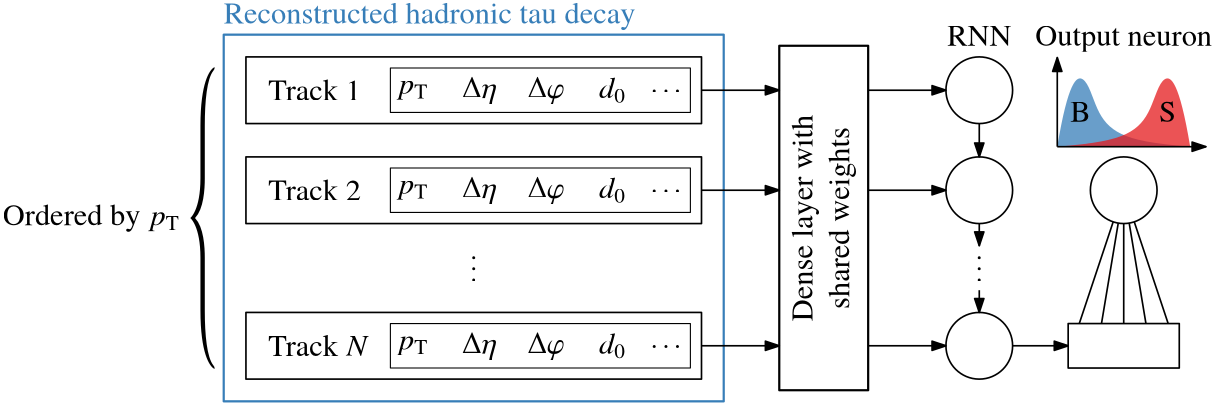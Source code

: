 <?xml version="1.0"?>
<!DOCTYPE ipe SYSTEM "ipe.dtd">
<ipe version="70107" creator="Ipe 7.1.10">
<info created="D:20170718220959" modified="D:20170718232648"/>
<preamble>\usepackage{amsmath}
\usepackage{txfonts}</preamble>
<ipestyle name="basic">
<symbol name="arrow/arc(spx)">
<path stroke="sym-stroke" fill="sym-stroke" pen="sym-pen">
0 0 m
-1 0.333 l
-1 -0.333 l
h
</path>
</symbol>
<symbol name="arrow/farc(spx)">
<path stroke="sym-stroke" fill="white" pen="sym-pen">
0 0 m
-1 0.333 l
-1 -0.333 l
h
</path>
</symbol>
<symbol name="arrow/ptarc(spx)">
<path stroke="sym-stroke" fill="sym-stroke" pen="sym-pen">
0 0 m
-1 0.333 l
-0.8 0 l
-1 -0.333 l
h
</path>
</symbol>
<symbol name="arrow/fptarc(spx)">
<path stroke="sym-stroke" fill="white" pen="sym-pen">
0 0 m
-1 0.333 l
-0.8 0 l
-1 -0.333 l
h
</path>
</symbol>
<symbol name="mark/circle(sx)" transformations="translations">
<path fill="sym-stroke">
0.6 0 0 0.6 0 0 e
0.4 0 0 0.4 0 0 e
</path>
</symbol>
<symbol name="mark/disk(sx)" transformations="translations">
<path fill="sym-stroke">
0.6 0 0 0.6 0 0 e
</path>
</symbol>
<symbol name="mark/fdisk(sfx)" transformations="translations">
<group>
<path fill="sym-fill">
0.5 0 0 0.5 0 0 e
</path>
<path fill="sym-stroke" fillrule="eofill">
0.6 0 0 0.6 0 0 e
0.4 0 0 0.4 0 0 e
</path>
</group>
</symbol>
<symbol name="mark/box(sx)" transformations="translations">
<path fill="sym-stroke" fillrule="eofill">
-0.6 -0.6 m
0.6 -0.6 l
0.6 0.6 l
-0.6 0.6 l
h
-0.4 -0.4 m
0.4 -0.4 l
0.4 0.4 l
-0.4 0.4 l
h
</path>
</symbol>
<symbol name="mark/square(sx)" transformations="translations">
<path fill="sym-stroke">
-0.6 -0.6 m
0.6 -0.6 l
0.6 0.6 l
-0.6 0.6 l
h
</path>
</symbol>
<symbol name="mark/fsquare(sfx)" transformations="translations">
<group>
<path fill="sym-fill">
-0.5 -0.5 m
0.5 -0.5 l
0.5 0.5 l
-0.5 0.5 l
h
</path>
<path fill="sym-stroke" fillrule="eofill">
-0.6 -0.6 m
0.6 -0.6 l
0.6 0.6 l
-0.6 0.6 l
h
-0.4 -0.4 m
0.4 -0.4 l
0.4 0.4 l
-0.4 0.4 l
h
</path>
</group>
</symbol>
<symbol name="mark/cross(sx)" transformations="translations">
<group>
<path fill="sym-stroke">
-0.43 -0.57 m
0.57 0.43 l
0.43 0.57 l
-0.57 -0.43 l
h
</path>
<path fill="sym-stroke">
-0.43 0.57 m
0.57 -0.43 l
0.43 -0.57 l
-0.57 0.43 l
h
</path>
</group>
</symbol>
<symbol name="arrow/fnormal(spx)">
<path stroke="sym-stroke" fill="white" pen="sym-pen">
0 0 m
-1 0.333 l
-1 -0.333 l
h
</path>
</symbol>
<symbol name="arrow/pointed(spx)">
<path stroke="sym-stroke" fill="sym-stroke" pen="sym-pen">
0 0 m
-1 0.333 l
-0.8 0 l
-1 -0.333 l
h
</path>
</symbol>
<symbol name="arrow/fpointed(spx)">
<path stroke="sym-stroke" fill="white" pen="sym-pen">
0 0 m
-1 0.333 l
-0.8 0 l
-1 -0.333 l
h
</path>
</symbol>
<symbol name="arrow/linear(spx)">
<path stroke="sym-stroke" pen="sym-pen">
-1 0.333 m
0 0 l
-1 -0.333 l
</path>
</symbol>
<symbol name="arrow/fdouble(spx)">
<path stroke="sym-stroke" fill="white" pen="sym-pen">
0 0 m
-1 0.333 l
-1 -0.333 l
h
-1 0 m
-2 0.333 l
-2 -0.333 l
h
</path>
</symbol>
<symbol name="arrow/double(spx)">
<path stroke="sym-stroke" fill="sym-stroke" pen="sym-pen">
0 0 m
-1 0.333 l
-1 -0.333 l
h
-1 0 m
-2 0.333 l
-2 -0.333 l
h
</path>
</symbol>
<pen name="heavier" value="0.8"/>
<pen name="fat" value="1.2"/>
<pen name="ultrafat" value="2"/>
<symbolsize name="large" value="5"/>
<symbolsize name="small" value="2"/>
<symbolsize name="tiny" value="1.1"/>
<arrowsize name="large" value="10"/>
<arrowsize name="small" value="5"/>
<arrowsize name="tiny" value="3"/>
<color name="red" value="1 0 0"/>
<color name="green" value="0 1 0"/>
<color name="blue" value="0 0 1"/>
<color name="yellow" value="1 1 0"/>
<color name="orange" value="1 0.647 0"/>
<color name="gold" value="1 0.843 0"/>
<color name="purple" value="0.627 0.125 0.941"/>
<color name="gray" value="0.745"/>
<color name="brown" value="0.647 0.165 0.165"/>
<color name="navy" value="0 0 0.502"/>
<color name="pink" value="1 0.753 0.796"/>
<color name="seagreen" value="0.18 0.545 0.341"/>
<color name="turquoise" value="0.251 0.878 0.816"/>
<color name="violet" value="0.933 0.51 0.933"/>
<color name="darkblue" value="0 0 0.545"/>
<color name="darkcyan" value="0 0.545 0.545"/>
<color name="darkgray" value="0.663"/>
<color name="darkgreen" value="0 0.392 0"/>
<color name="darkmagenta" value="0.545 0 0.545"/>
<color name="darkorange" value="1 0.549 0"/>
<color name="darkred" value="0.545 0 0"/>
<color name="lightblue" value="0.678 0.847 0.902"/>
<color name="lightcyan" value="0.878 1 1"/>
<color name="lightgray" value="0.827"/>
<color name="lightgreen" value="0.565 0.933 0.565"/>
<color name="lightyellow" value="1 1 0.878"/>
<dashstyle name="dashed" value="[4] 0"/>
<dashstyle name="dotted" value="[1 3] 0"/>
<dashstyle name="dash dotted" value="[4 2 1 2] 0"/>
<dashstyle name="dash dot dotted" value="[4 2 1 2 1 2] 0"/>
<textsize name="large" value="\large"/>
<textsize name="Large" value="\Large"/>
<textsize name="LARGE" value="\LARGE"/>
<textsize name="huge" value="\huge"/>
<textsize name="Huge" value="\Huge"/>
<textsize name="small" value="\small"/>
<textsize name="footnote" value="\footnotesize"/>
<textsize name="tiny" value="\tiny"/>
<textstyle name="center" begin="\begin{center}" end="\end{center}"/>
<textstyle name="itemize" begin="\begin{itemize}" end="\end{itemize}"/>
<textstyle name="item" begin="\begin{itemize}\item{}" end="\end{itemize}"/>
<gridsize name="4 pts" value="4"/>
<gridsize name="8 pts (~3 mm)" value="8"/>
<gridsize name="16 pts (~6 mm)" value="16"/>
<gridsize name="32 pts (~12 mm)" value="32"/>
<gridsize name="10 pts (~3.5 mm)" value="10"/>
<gridsize name="20 pts (~7 mm)" value="20"/>
<gridsize name="14 pts (~5 mm)" value="14"/>
<gridsize name="28 pts (~10 mm)" value="28"/>
<gridsize name="56 pts (~20 mm)" value="56"/>
<anglesize name="90 deg" value="90"/>
<anglesize name="60 deg" value="60"/>
<anglesize name="45 deg" value="45"/>
<anglesize name="30 deg" value="30"/>
<anglesize name="22.5 deg" value="22.5"/>
<opacity name="10%" value="0.1"/>
<opacity name="30%" value="0.3"/>
<opacity name="50%" value="0.5"/>
<opacity name="75%" value="0.75"/>
<tiling name="falling" angle="-60" step="4" width="1"/>
<tiling name="rising" angle="30" step="4" width="1"/>
</ipestyle>
<page>
<layer name="alpha"/>
<view layers="alpha" active="alpha"/>
<text layer="alpha" matrix="1 0 0 1 96 -36" transformations="translations" pos="48 816" stroke="black" type="label" width="33.392" height="7.485" depth="0.11" valign="center" size="11">Track 1</text>
<path matrix="1 0 0 1 60 -36" stroke="black" pen="0.6">
76 828 m
76 804 l
240 804 l
240 828 l
h
</path>
<text matrix="1 0 0 1 96 -72" transformations="translations" pos="48 816" stroke="black" type="label" width="33.392" height="7.485" depth="0.11" valign="center" size="11">Track 2</text>
<text matrix="1 0 0 1 100 -72" transformations="translations" pos="96 816" stroke="black" type="label" width="11.487" height="4.841" depth="2.26" halign="center" valign="center" size="11">$p_\text{T}$</text>
<text matrix="1 0 0 1 104 -72" transformations="translations" pos="116 816" stroke="black" type="label" width="12.471" height="7.477" depth="2.26" halign="center" valign="center" size="11">$\Delta \eta$</text>
<text matrix="1 0 0 1 88 -72" transformations="translations" pos="156 816" stroke="black" type="label" width="13.282" height="7.477" depth="2.26" halign="center" valign="center" size="11">$\Delta \varphi$</text>
<text matrix="1 0 0 1 88 -72" transformations="translations" pos="180 816" stroke="black" type="label" width="9.813" height="7.405" depth="1.74" halign="center" valign="center" size="11">$d_0$</text>
<path matrix="1 0 0 1 60 -40" stroke="black" pen="0.6">
76 796 m
76 772 l
240 772 l
240 796 l
h
</path>
<text matrix="1 0 0 1 108 -72" transformations="translations" pos="180 816" stroke="black" type="label" width="12.453" height="1.011" depth="0.12" halign="center" valign="center">$\dots$</text>
<text matrix="1 0 0 1 96 -128" transformations="translations" pos="48 816" stroke="black" type="label" width="36.153" height="7.48" depth="0.18" valign="center" size="11">Track $N$</text>
<text matrix="1 0 0 1 100 -128" transformations="translations" pos="96 816" stroke="black" type="label" width="11.487" height="4.841" depth="2.26" halign="center" valign="center" size="11">$p_\text{T}$</text>
<text matrix="1 0 0 1 104 -128" transformations="translations" pos="116 816" stroke="black" type="label" width="12.471" height="7.477" depth="2.26" halign="center" valign="center" size="11">$\Delta \eta$</text>
<text matrix="1 0 0 1 88 -128" transformations="translations" pos="156 816" stroke="black" type="label" width="13.282" height="7.477" depth="2.26" halign="center" valign="center" size="11">$\Delta \varphi$</text>
<text matrix="1 0 0 1 88 -128" transformations="translations" pos="180 816" stroke="black" type="label" width="9.813" height="7.405" depth="1.74" halign="center" valign="center" size="11">$d_0$</text>
<path matrix="1 0 0 1 60 -56" stroke="black" pen="0.6">
76 756 m
76 732 l
240 732 l
240 756 l
h
</path>
<text matrix="1 0 0 1 108 -128" transformations="translations" pos="180 816" stroke="black" type="label" width="12.453" height="1.011" depth="0.12" halign="center" valign="center">$\dots$</text>
<path matrix="1 0 0 1 60 -36" stroke="black">
128 824 m
128 808 l
236 808 l
236 824 l
h
</path>
<path matrix="1 0 0 1 60 -40" stroke="black">
128 792 m
128 776 l
236 776 l
236 792 l
h
</path>
<path matrix="1 0 0 1 60 -56" stroke="black">
128 752 m
128 736 l
236 736 l
236 752 l
h
</path>
<path stroke="0.216 0.494 0.722" pen="0.8">
128 800 m
128 668 l
308 668 l
308 800 l
h
</path>
<text matrix="1 0 0 1 60 0" transformations="translations" pos="68 804" stroke="0.216 0.494 0.722" type="label" width="148.208" height="7.483" depth="2.38" valign="baseline" size="11">Reconstructed hadronic tau decay</text>
<text matrix="1 0 0 1 100 -36" transformations="translations" pos="96 816" stroke="black" type="label" width="11.487" height="4.841" depth="2.26" halign="center" valign="center" size="11">$p_\text{T}$</text>
<text matrix="1 0 0 1 104 -36" transformations="translations" pos="116 816" stroke="black" type="label" width="12.471" height="7.477" depth="2.26" halign="center" valign="center" size="11">$\Delta \eta$</text>
<text matrix="1 0 0 1 88 -36" transformations="translations" pos="156 816" stroke="black" type="label" width="13.282" height="7.477" depth="2.26" halign="center" valign="center" size="11">$\Delta \varphi$</text>
<text matrix="1 0 0 1 88 -36" transformations="translations" pos="180 816" stroke="black" type="label" width="9.813" height="7.405" depth="1.74" halign="center" valign="center" size="11">$d_0$</text>
<text matrix="1 0 0 1 108 -36" transformations="translations" pos="180 816" stroke="black" type="label" width="12.453" height="1.011" depth="0.12" halign="center" valign="center">$\dots$</text>
<text matrix="1.89545 0 0 4.49421 61.9762 -2675.03" pos="28 756" stroke="black" type="label" width="5.599" height="15.2" depth="10.1" valign="baseline">\Bigg\{</text>
<text matrix="1 0 0 1 80.2872 -2.08429" transformations="translations" pos="32 736" stroke="black" type="label" width="63.826" height="7.483" depth="2.38" halign="right" valign="center" size="11">Ordered by $p_\text{T}$</text>
<text matrix="1 0 0 1 54 2.94478" transformations="translations" pos="164 716" stroke="black" type="label" width="2.491" height="14.958" depth="0.12" halign="center" valign="center">$\vdots$</text>
<path stroke="black" pen="0.6" arrow="normal/small">
300 780 m
328 780 l
</path>
<path stroke="black" pen="0.6" arrow="normal/small">
300 744 m
328 744 l
</path>
<path matrix="1 0 0 1 0 -8" stroke="black" pen="0.6" arrow="normal/small">
300 696 m
328 696 l
</path>
<path stroke="black" pen="0.8">
328 796 m
328 672 l
360 672 l
360 796 l
h
</path>
<text matrix="1 0 0 1 236 2.94478" transformations="translations" pos="164 716" stroke="black" type="label" width="2.491" height="14.958" depth="0.12" halign="center" valign="center">$\vdots$</text>
<text matrix="0 1 -1 0 1112 234" pos="448 768" stroke="black" type="minipage" width="104" height="14.083" depth="8.98" valign="center" size="11" style="center">Dense layer with shared weights</text>
<path matrix="1 0 0 1 -36 0" stroke="black" pen="0.6">
12 0 0 12 436 744 e
</path>
<path matrix="1 0 0 1 -36 0" stroke="black" pen="0.6">
12 0 0 12 436 780 e
</path>
<path matrix="1 0 0 1 -36 -8" stroke="black" pen="0.6">
12 0 0 12 436 696 e
</path>
<path matrix="1 0 0 1 -32 0" stroke="black" pen="0.6" arrow="normal/small">
432 768 m
432 756 l
</path>
<path matrix="1 0 0 1 -32 -8" stroke="black" pen="0.6" arrow="normal/small">
444 696 m
464 696 l
</path>
<path matrix="1 0 0 1 60 0" stroke="black" pen="0.6" arrow="normal/small">
300 780 m
328 780 l
</path>
<path matrix="1 0 0 1 60 0" stroke="black" pen="0.6" arrow="normal/small">
300 744 m
328 744 l
</path>
<path matrix="1 0 0 1 60 -8" stroke="black" pen="0.6" arrow="normal/small">
300 696 m
328 696 l
</path>
<path matrix="1 0 0 1 0 -8" stroke="black" pen="0.6">
432 704 m
432 688 l
472 688 l
472 704 l
h
</path>
<path stroke="black" pen="0.6" arrow="normal/small">
400 732 m
400 724 l
</path>
<path matrix="1 0 0 1 16 0" stroke="black" pen="0.6">
12 0 0 12 436 744 e
</path>
<path matrix="1 0 0 1 0 -24" stroke="black" pen="0.6" arrow="normal/small">
400 732 m
400 724 l
</path>
<path stroke="black" fill="white" pen="0.6">
436 696 m
448.205 732.616 l
</path>
<path stroke="black" fill="white" pen="0.6">
444 696 m
450.027 732.163 l
</path>
<path stroke="black" fill="white" pen="0.6">
452 696 m
452 732 l
</path>
<path stroke="black" fill="white" pen="0.6">
460 696 m
453.973 732.163 l
</path>
<path stroke="black" fill="white" pen="0.6">
468 696 m
455.795 732.616 l
</path>
<text matrix="1 0 0 1 0 -4" transformations="translations" pos="400 800" stroke="black" type="label" width="23.134" height="7.337" depth="0.11" halign="center" valign="baseline" size="11">RNN</text>
<text matrix="1 0 0 1 0 32" transformations="translations" pos="452 764" stroke="black" type="label" width="63.616" height="7.335" depth="2.38" halign="center" valign="baseline" size="11">Output neuron</text>
<path matrix="1.49508 0 0 1.29251 -217.798 -232.976" fill="0.216 0.494 0.722" opacity="75%">
432 768 m
434.614 786.149
438.768 789.586
441.251 777.84
446.074 770.869
454.907 768.864
464 768 c
</path>
<path matrix="-1.49508 0 0 1.29251 1121.8 -232.976" fill="0.894 0.102 0.11" opacity="75%">
432 768 m
434.614 786.149
438.768 789.586
441.251 777.84
446.074 770.869
454.907 768.864
464 768 c
</path>
<path stroke="black" fill="white" pen="0.6" arrow="normal/small">
428.078 759.671 m
481.624 759.671 l
</path>
<path stroke="black" fill="white" pen="0.6" arrow="normal/small">
428.078 759.671 m
428.078 791.775 l
</path>
<text matrix="1 0 0 1 28.3481 -3.75118" transformations="translations" pos="436.325 772.421" stroke="black" type="label" width="6.093" height="7.339" depth="0.14" valign="baseline" size="11">S</text>
<text matrix="1 0 0 1 -4.50161 -4.88993" transformations="translations" pos="437.293 773.551" stroke="black" type="label" width="7.31" height="7.332" depth="0" valign="baseline" size="11">B</text>
</page>
</ipe>
